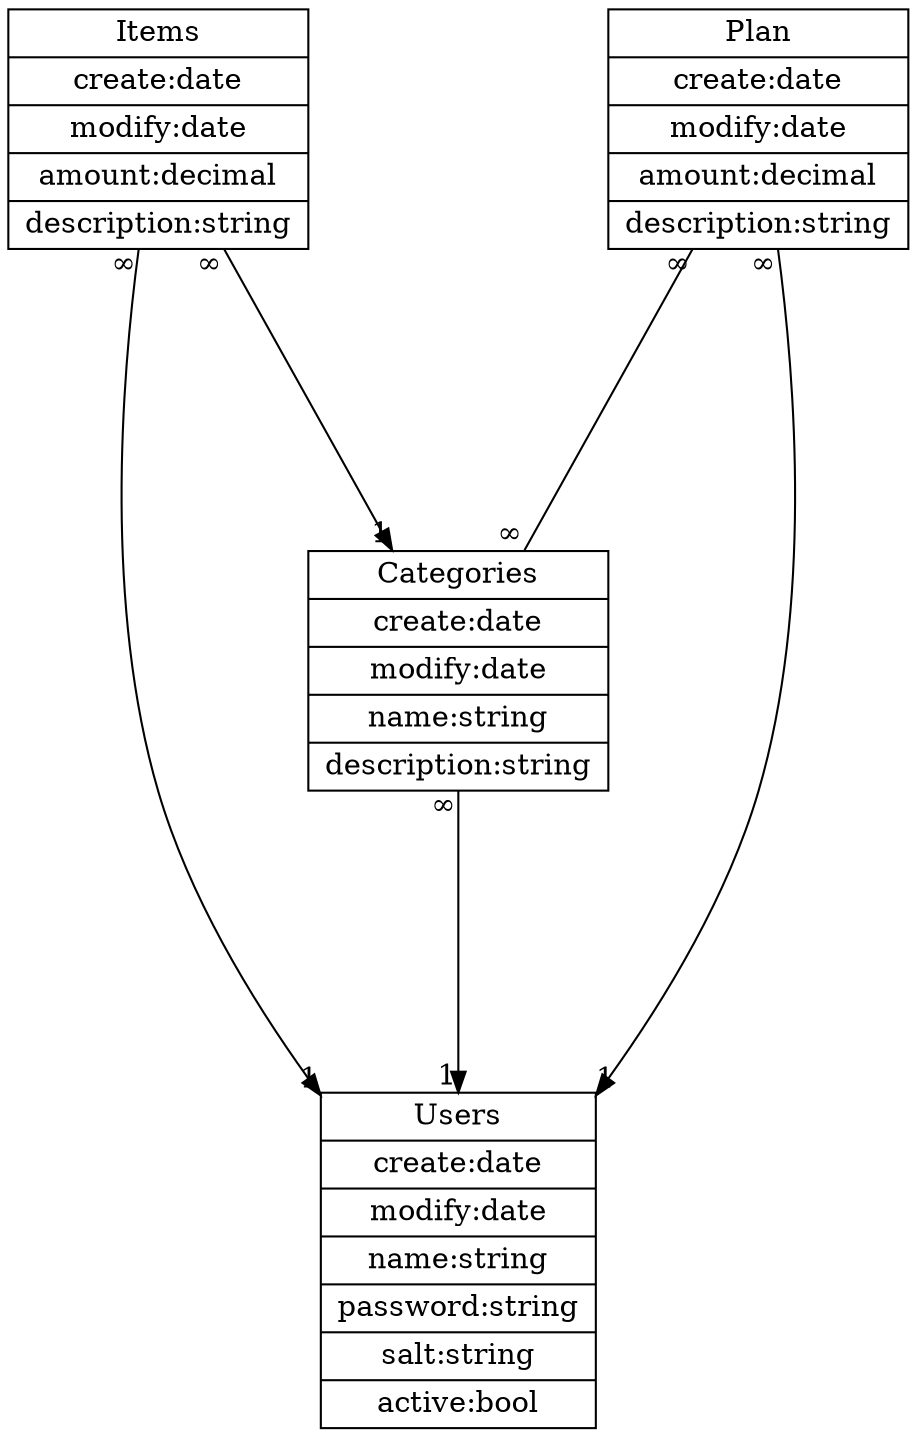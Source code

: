 digraph {
    overlap=false
    nodesep=2
    ranksep=2
    node [shape=record]

    Users [label="{Users|create:date|modify:date|name:string|password:string|salt:string|active:bool}"]
    Items [label="{Items|create:date|modify:date|amount:decimal|description:string}"]
    Categories [label="{Categories|create:date|modify:date|name:string|description:string}"]
    Plan [label="{Plan|create:date|modify:date|amount:decimal|description:string}"]

    Items -> Users [taillabel="∞" headlabel="1"]
    Categories -> Users [taillabel="∞" headlabel="1"]
    Plan -> Users [taillabel="∞" headlabel="1"]
    Plan -> Categories [taillabel="∞" headlabel="∞" arrowhead="none"]
    Items -> Categories [taillabel="∞" headlabel="1"]
}
